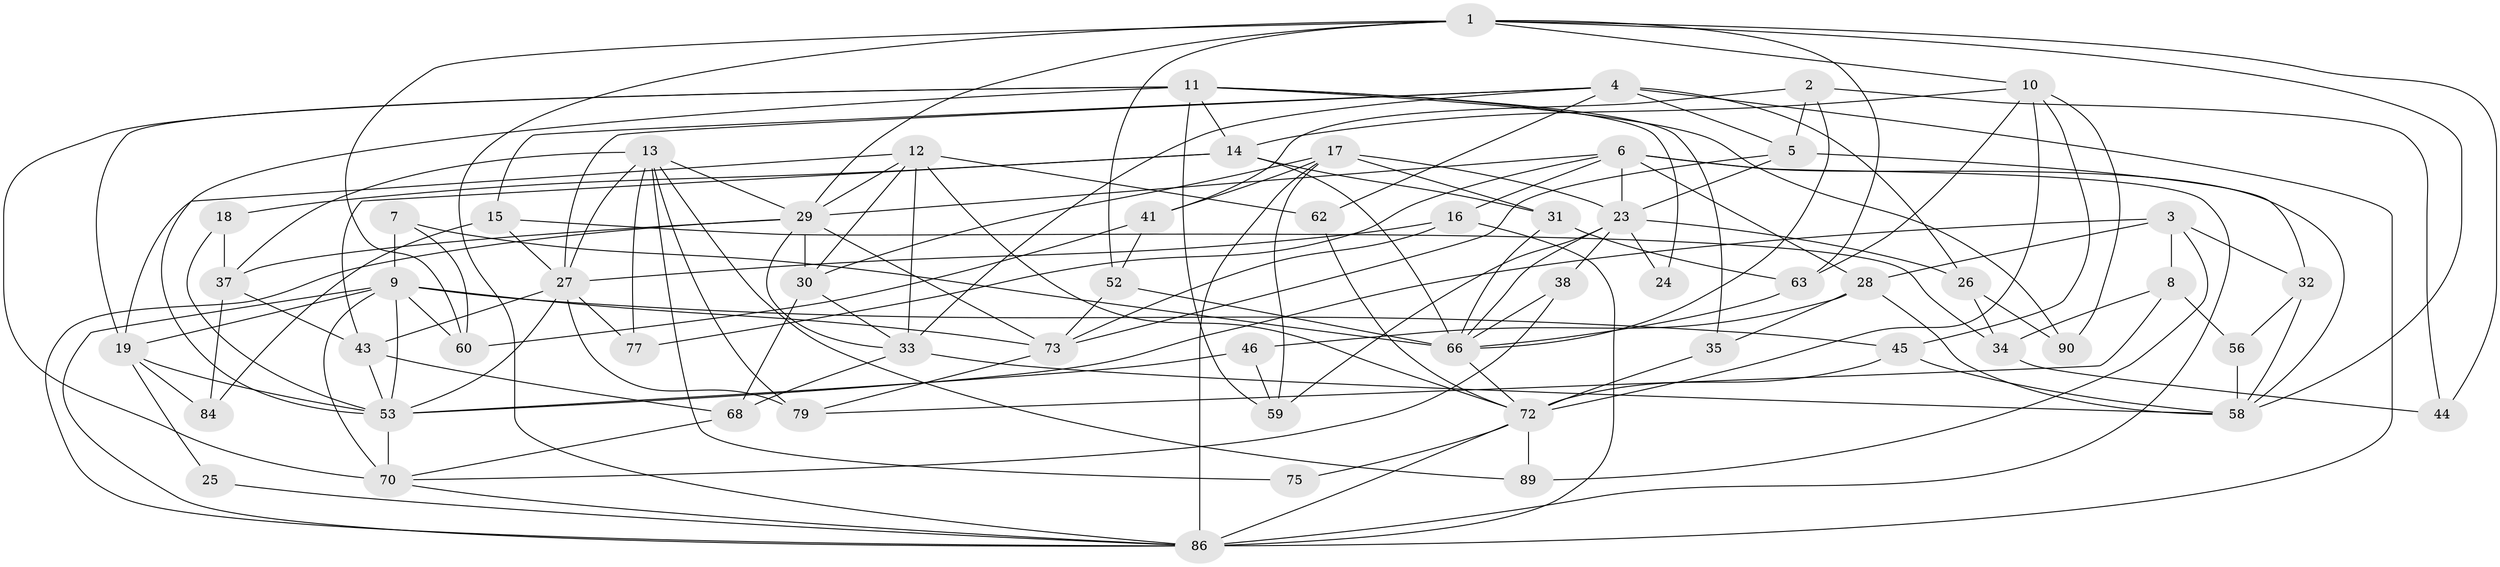 // original degree distribution, {7: 0.07526881720430108, 4: 0.24731182795698925, 2: 0.15053763440860216, 6: 0.10752688172043011, 3: 0.27956989247311825, 5: 0.13978494623655913}
// Generated by graph-tools (version 1.1) at 2025/11/02/27/25 16:11:22]
// undirected, 59 vertices, 149 edges
graph export_dot {
graph [start="1"]
  node [color=gray90,style=filled];
  1 [super="+20"];
  2;
  3 [super="+22"];
  4 [super="+36"];
  5 [super="+64"];
  6 [super="+80"];
  7;
  8;
  9 [super="+40"];
  10 [super="+49"];
  11 [super="+57"];
  12 [super="+78"];
  13 [super="+67"];
  14 [super="+39"];
  15 [super="+21"];
  16 [super="+50"];
  17 [super="+42"];
  18;
  19 [super="+69"];
  23 [super="+65"];
  24;
  25;
  26 [super="+71"];
  27 [super="+81"];
  28 [super="+55"];
  29 [super="+85"];
  30 [super="+47"];
  31;
  32 [super="+74"];
  33 [super="+48"];
  34;
  35;
  37;
  38 [super="+61"];
  41 [super="+54"];
  43 [super="+51"];
  44;
  45;
  46;
  52;
  53 [super="+91"];
  56;
  58 [super="+76"];
  59;
  60;
  62;
  63;
  66 [super="+93"];
  68;
  70 [super="+87"];
  72 [super="+83"];
  73 [super="+88"];
  75;
  77 [super="+82"];
  79;
  84;
  86 [super="+92"];
  89;
  90;
  1 -- 63;
  1 -- 60;
  1 -- 10;
  1 -- 29;
  1 -- 58;
  1 -- 86;
  1 -- 52;
  1 -- 44;
  2 -- 44;
  2 -- 66;
  2 -- 5;
  2 -- 41;
  3 -- 8;
  3 -- 53;
  3 -- 89;
  3 -- 32;
  3 -- 28;
  4 -- 33;
  4 -- 26;
  4 -- 62;
  4 -- 15;
  4 -- 5;
  4 -- 86 [weight=2];
  4 -- 27;
  5 -- 32 [weight=2];
  5 -- 23;
  5 -- 73;
  6 -- 16;
  6 -- 58;
  6 -- 77;
  6 -- 23;
  6 -- 86;
  6 -- 28;
  6 -- 29;
  7 -- 66;
  7 -- 60;
  7 -- 9;
  8 -- 56;
  8 -- 34;
  8 -- 79;
  9 -- 86;
  9 -- 45;
  9 -- 60;
  9 -- 70 [weight=2];
  9 -- 73;
  9 -- 53;
  9 -- 19;
  10 -- 45;
  10 -- 63;
  10 -- 90;
  10 -- 72;
  10 -- 14;
  11 -- 14;
  11 -- 24;
  11 -- 35;
  11 -- 53;
  11 -- 70;
  11 -- 59;
  11 -- 90;
  11 -- 19;
  12 -- 33;
  12 -- 62;
  12 -- 72;
  12 -- 30;
  12 -- 19;
  12 -- 29;
  13 -- 75;
  13 -- 37;
  13 -- 89;
  13 -- 79;
  13 -- 77;
  13 -- 27;
  13 -- 29;
  14 -- 31;
  14 -- 18;
  14 -- 43;
  14 -- 66;
  15 -- 84;
  15 -- 34;
  15 -- 27;
  16 -- 27;
  16 -- 73;
  16 -- 86;
  17 -- 30;
  17 -- 23;
  17 -- 86;
  17 -- 59;
  17 -- 31;
  17 -- 41;
  18 -- 53;
  18 -- 37;
  19 -- 53;
  19 -- 84;
  19 -- 25;
  23 -- 59;
  23 -- 38;
  23 -- 24;
  23 -- 66;
  23 -- 26;
  25 -- 86;
  26 -- 90;
  26 -- 34;
  27 -- 79;
  27 -- 53;
  27 -- 77;
  27 -- 43;
  28 -- 46;
  28 -- 35;
  28 -- 58;
  29 -- 37;
  29 -- 30;
  29 -- 86;
  29 -- 33;
  29 -- 73;
  30 -- 68;
  30 -- 33;
  31 -- 63;
  31 -- 66;
  32 -- 56;
  32 -- 58;
  33 -- 68;
  33 -- 58;
  34 -- 44;
  35 -- 72;
  37 -- 43;
  37 -- 84;
  38 -- 66;
  38 -- 70;
  41 -- 52;
  41 -- 60;
  43 -- 68;
  43 -- 53;
  45 -- 72;
  45 -- 58;
  46 -- 53;
  46 -- 59;
  52 -- 73;
  52 -- 66;
  53 -- 70;
  56 -- 58;
  62 -- 72;
  63 -- 66;
  66 -- 72;
  68 -- 70;
  70 -- 86;
  72 -- 75;
  72 -- 89;
  72 -- 86;
  73 -- 79;
}

